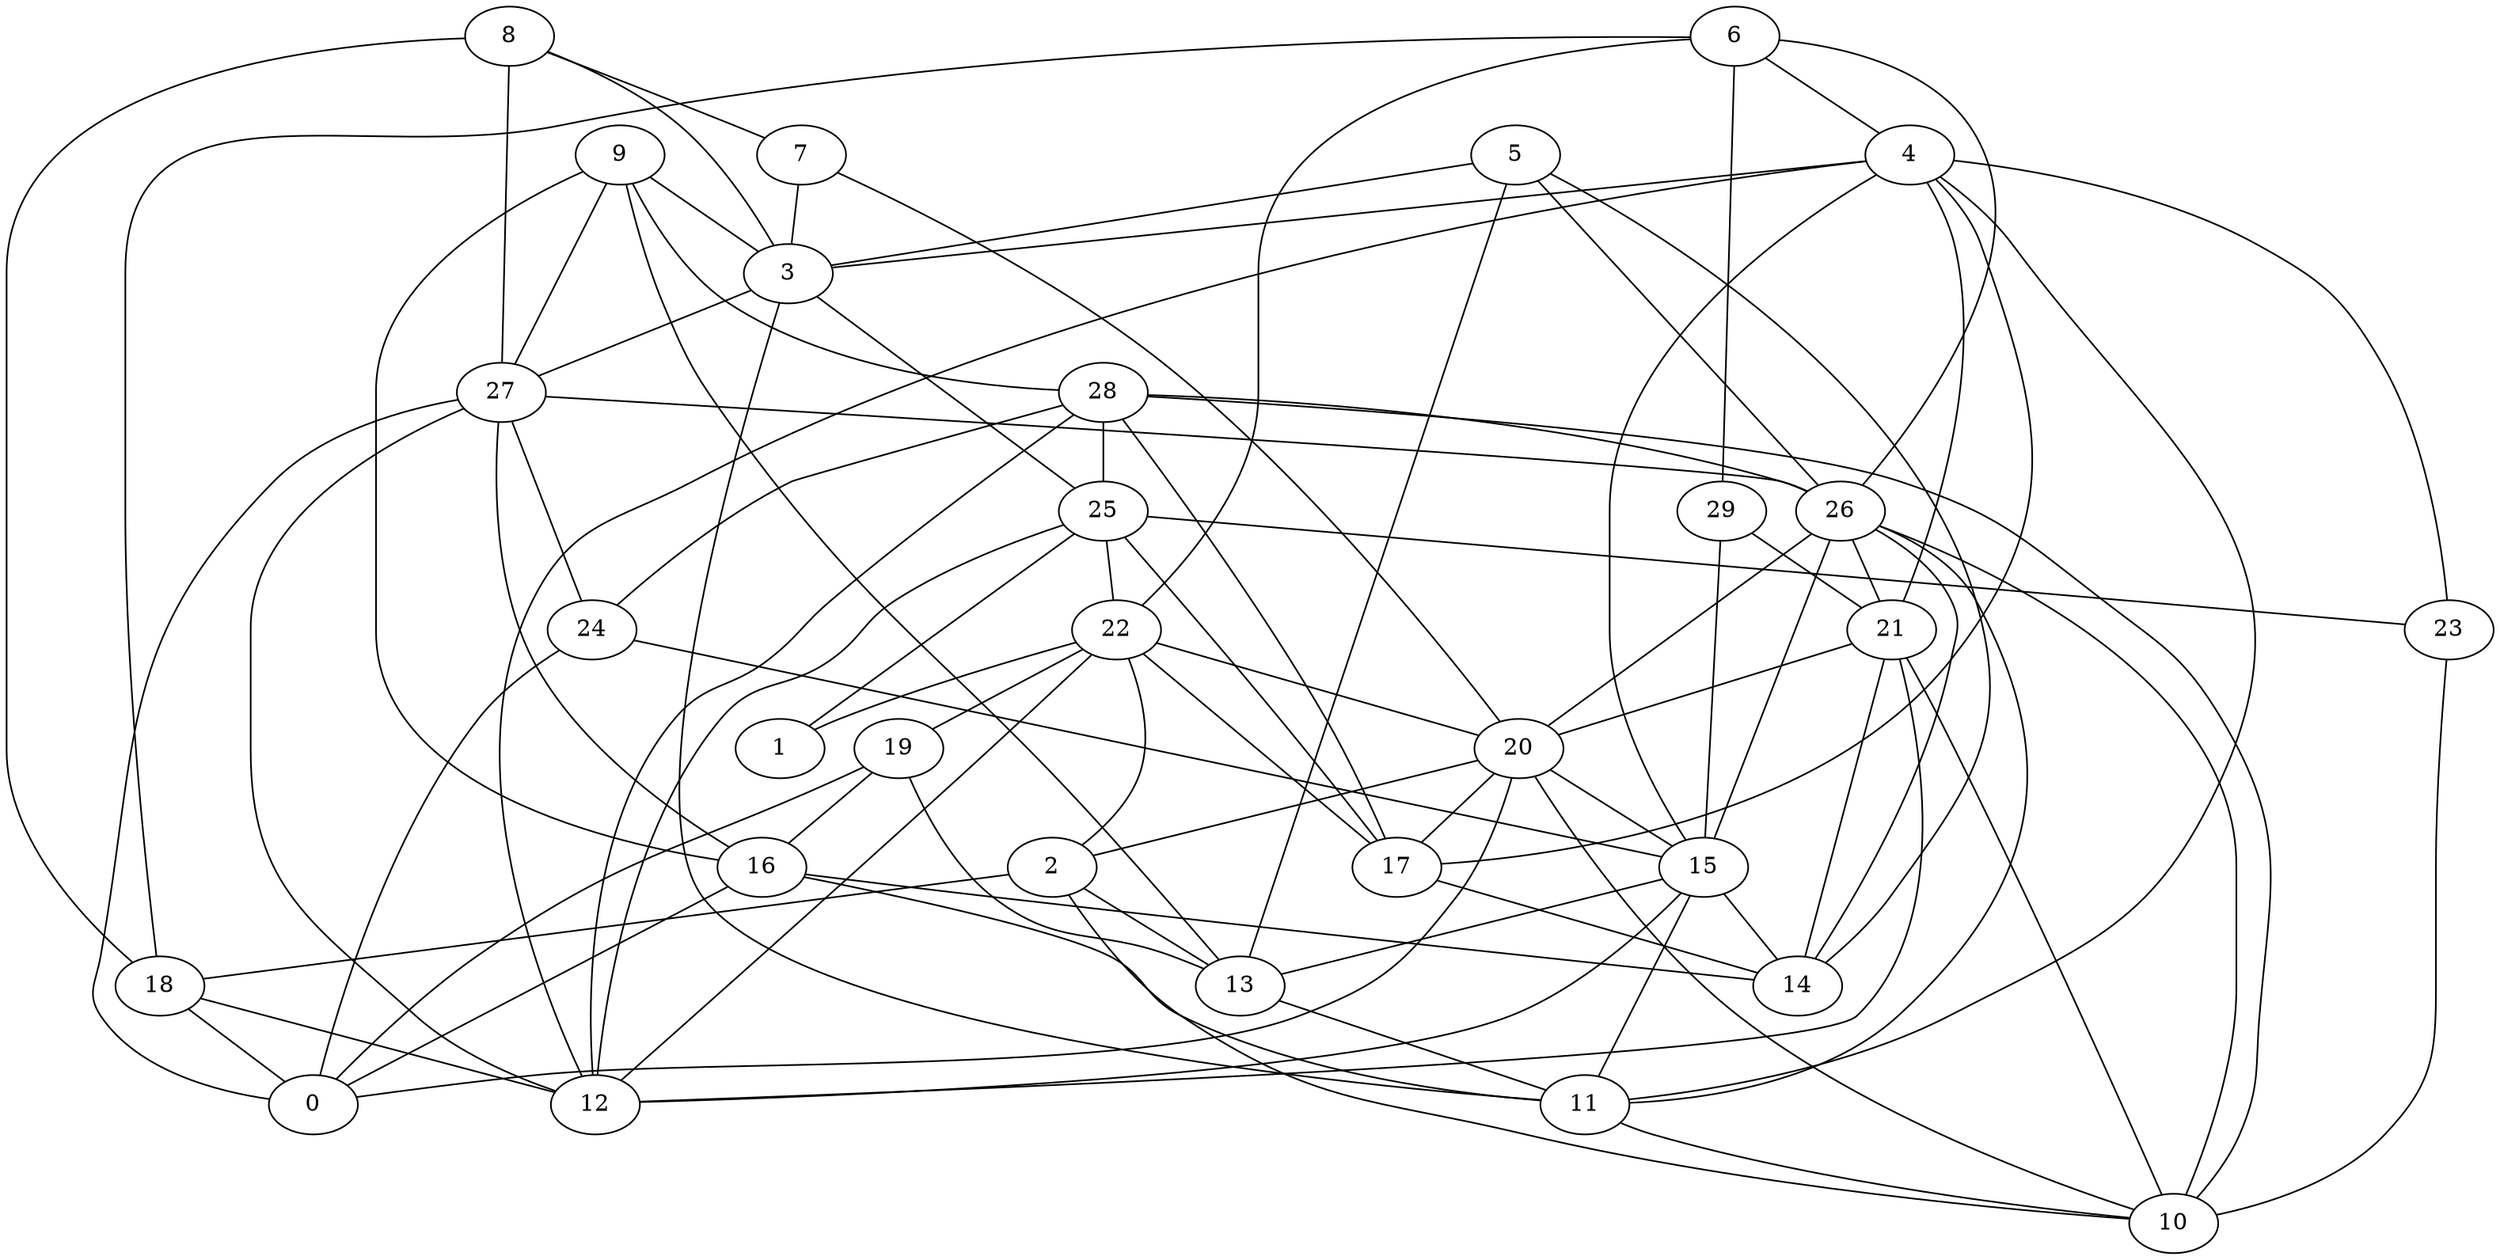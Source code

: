 digraph GG_graph {

subgraph G_graph {
edge [color = black]
"28" -> "24" [dir = none]
"28" -> "10" [dir = none]
"28" -> "26" [dir = none]
"28" -> "12" [dir = none]
"28" -> "17" [dir = none]
"25" -> "12" [dir = none]
"25" -> "23" [dir = none]
"25" -> "22" [dir = none]
"25" -> "1" [dir = none]
"2" -> "13" [dir = none]
"20" -> "2" [dir = none]
"20" -> "0" [dir = none]
"20" -> "10" [dir = none]
"15" -> "12" [dir = none]
"29" -> "21" [dir = none]
"29" -> "15" [dir = none]
"5" -> "3" [dir = none]
"5" -> "26" [dir = none]
"5" -> "13" [dir = none]
"16" -> "14" [dir = none]
"8" -> "27" [dir = none]
"8" -> "3" [dir = none]
"8" -> "18" [dir = none]
"8" -> "7" [dir = none]
"4" -> "17" [dir = none]
"4" -> "11" [dir = none]
"4" -> "21" [dir = none]
"4" -> "3" [dir = none]
"4" -> "23" [dir = none]
"21" -> "14" [dir = none]
"21" -> "20" [dir = none]
"21" -> "12" [dir = none]
"21" -> "10" [dir = none]
"9" -> "13" [dir = none]
"9" -> "3" [dir = none]
"9" -> "28" [dir = none]
"9" -> "27" [dir = none]
"9" -> "16" [dir = none]
"22" -> "19" [dir = none]
"22" -> "1" [dir = none]
"22" -> "17" [dir = none]
"22" -> "12" [dir = none]
"17" -> "14" [dir = none]
"27" -> "12" [dir = none]
"27" -> "24" [dir = none]
"27" -> "0" [dir = none]
"7" -> "20" [dir = none]
"3" -> "25" [dir = none]
"3" -> "27" [dir = none]
"6" -> "18" [dir = none]
"6" -> "29" [dir = none]
"6" -> "26" [dir = none]
"6" -> "22" [dir = none]
"19" -> "16" [dir = none]
"26" -> "15" [dir = none]
"26" -> "21" [dir = none]
"26" -> "11" [dir = none]
"26" -> "20" [dir = none]
"11" -> "10" [dir = none]
"25" -> "17" [dir = none]
"2" -> "10" [dir = none]
"24" -> "0" [dir = none]
"20" -> "15" [dir = none]
"6" -> "4" [dir = none]
"28" -> "25" [dir = none]
"22" -> "20" [dir = none]
"16" -> "0" [dir = none]
"20" -> "17" [dir = none]
"24" -> "15" [dir = none]
"7" -> "3" [dir = none]
"27" -> "16" [dir = none]
"22" -> "2" [dir = none]
"19" -> "0" [dir = none]
"26" -> "10" [dir = none]
"15" -> "11" [dir = none]
"4" -> "12" [dir = none]
"23" -> "10" [dir = none]
"18" -> "0" [dir = none]
"13" -> "11" [dir = none]
"26" -> "14" [dir = none]
"27" -> "26" [dir = none]
"19" -> "13" [dir = none]
"3" -> "11" [dir = none]
"18" -> "12" [dir = none]
"2" -> "18" [dir = none]
"5" -> "14" [dir = none]
"15" -> "13" [dir = none]
"4" -> "15" [dir = none]
"15" -> "14" [dir = none]
"16" -> "11" [dir = none]
}

}
